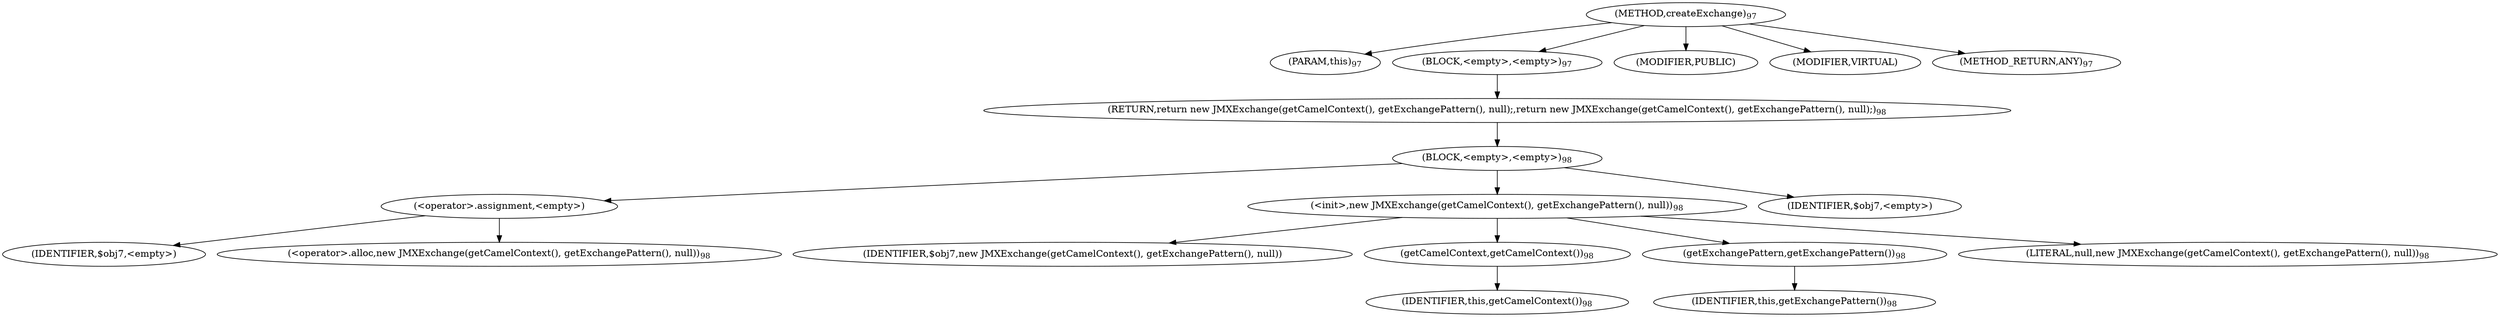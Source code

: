 digraph "createExchange" {  
"323" [label = <(METHOD,createExchange)<SUB>97</SUB>> ]
"17" [label = <(PARAM,this)<SUB>97</SUB>> ]
"324" [label = <(BLOCK,&lt;empty&gt;,&lt;empty&gt;)<SUB>97</SUB>> ]
"325" [label = <(RETURN,return new JMXExchange(getCamelContext(), getExchangePattern(), null);,return new JMXExchange(getCamelContext(), getExchangePattern(), null);)<SUB>98</SUB>> ]
"326" [label = <(BLOCK,&lt;empty&gt;,&lt;empty&gt;)<SUB>98</SUB>> ]
"327" [label = <(&lt;operator&gt;.assignment,&lt;empty&gt;)> ]
"328" [label = <(IDENTIFIER,$obj7,&lt;empty&gt;)> ]
"329" [label = <(&lt;operator&gt;.alloc,new JMXExchange(getCamelContext(), getExchangePattern(), null))<SUB>98</SUB>> ]
"330" [label = <(&lt;init&gt;,new JMXExchange(getCamelContext(), getExchangePattern(), null))<SUB>98</SUB>> ]
"331" [label = <(IDENTIFIER,$obj7,new JMXExchange(getCamelContext(), getExchangePattern(), null))> ]
"332" [label = <(getCamelContext,getCamelContext())<SUB>98</SUB>> ]
"16" [label = <(IDENTIFIER,this,getCamelContext())<SUB>98</SUB>> ]
"333" [label = <(getExchangePattern,getExchangePattern())<SUB>98</SUB>> ]
"18" [label = <(IDENTIFIER,this,getExchangePattern())<SUB>98</SUB>> ]
"334" [label = <(LITERAL,null,new JMXExchange(getCamelContext(), getExchangePattern(), null))<SUB>98</SUB>> ]
"335" [label = <(IDENTIFIER,$obj7,&lt;empty&gt;)> ]
"336" [label = <(MODIFIER,PUBLIC)> ]
"337" [label = <(MODIFIER,VIRTUAL)> ]
"338" [label = <(METHOD_RETURN,ANY)<SUB>97</SUB>> ]
  "323" -> "17" 
  "323" -> "324" 
  "323" -> "336" 
  "323" -> "337" 
  "323" -> "338" 
  "324" -> "325" 
  "325" -> "326" 
  "326" -> "327" 
  "326" -> "330" 
  "326" -> "335" 
  "327" -> "328" 
  "327" -> "329" 
  "330" -> "331" 
  "330" -> "332" 
  "330" -> "333" 
  "330" -> "334" 
  "332" -> "16" 
  "333" -> "18" 
}
